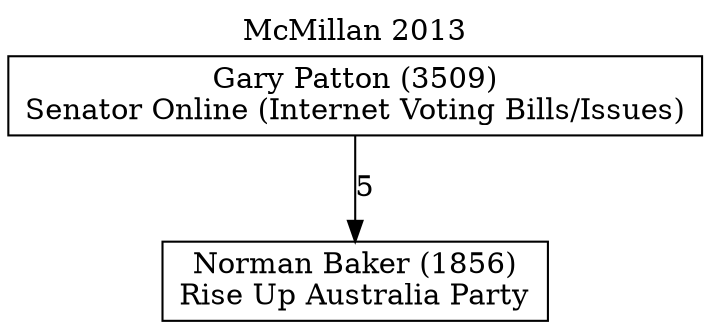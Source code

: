 // House preference flow
digraph "Norman Baker (1856)_McMillan_2013" {
	graph [label="McMillan 2013" labelloc=t mclimit=10]
	node [shape=box]
	"Norman Baker (1856)" [label="Norman Baker (1856)
Rise Up Australia Party"]
	"Gary Patton (3509)" [label="Gary Patton (3509)
Senator Online (Internet Voting Bills/Issues)"]
	"Gary Patton (3509)" -> "Norman Baker (1856)" [label=5]
}
